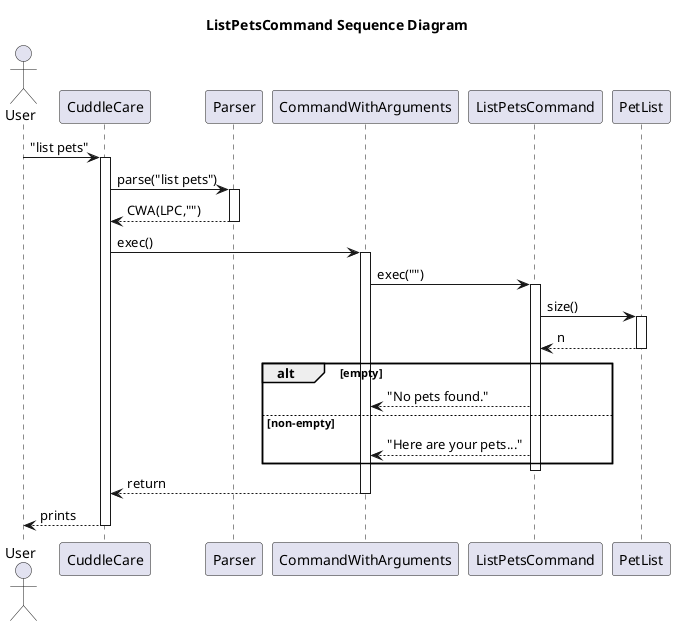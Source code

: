 @startuml
title ListPetsCommand Sequence Diagram
actor User
participant CuddleCare
participant Parser
participant CommandWithArguments as CWA
participant ListPetsCommand as LPC
participant PetList

User -> CuddleCare : "list pets"
activate CuddleCare
CuddleCare -> Parser : parse("list pets")
activate Parser
Parser --> CuddleCare : CWA(LPC,"")
deactivate Parser

CuddleCare -> CWA : exec()
activate CWA
CWA -> LPC : exec("")
activate LPC
LPC -> PetList : size()
activate PetList
PetList --> LPC : n
deactivate PetList
alt empty
  LPC --> CWA : "No pets found."
else non-empty
  LPC --> CWA : "Here are your pets..."
end
deactivate LPC
CWA --> CuddleCare : return
deactivate CWA
CuddleCare --> User : prints
deactivate CuddleCare
@enduml